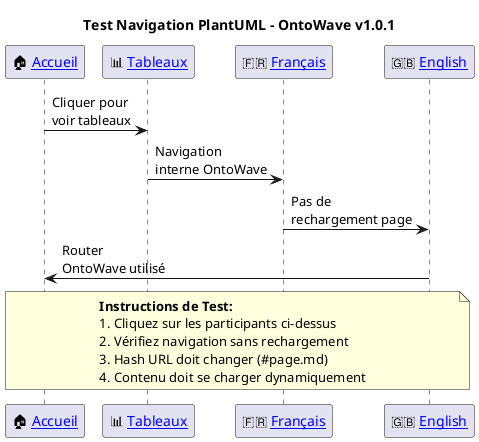 @startuml
title Test Navigation PlantUML - OntoWave v1.0.1

' Test des liens cliquables dans les diagrammes PlantUML
' Les liens [[url{label}]] fonctionnent dans les diagrammes de séquence

participant "🏠 [[index.md Accueil]]" as Home
participant "📊 [[test-tables.md Tableaux]]" as Tables  
participant "🇫🇷 [[index.fr.md Français]]" as FR
participant "🇬🇧 [[index.en.md English]]" as EN

Home -> Tables: Cliquer pour\nvoir tableaux
Tables -> FR: Navigation\ninterne OntoWave
FR -> EN: Pas de\nrechargement page
EN -> Home: Router\nOntoWave utilisé

note over Home, EN
  **Instructions de Test:**
  1. Cliquez sur les participants ci-dessus
  2. Vérifiez navigation sans rechargement
  3. Hash URL doit changer (#page.md)
  4. Contenu doit se charger dynamiquement
end note

@enduml
